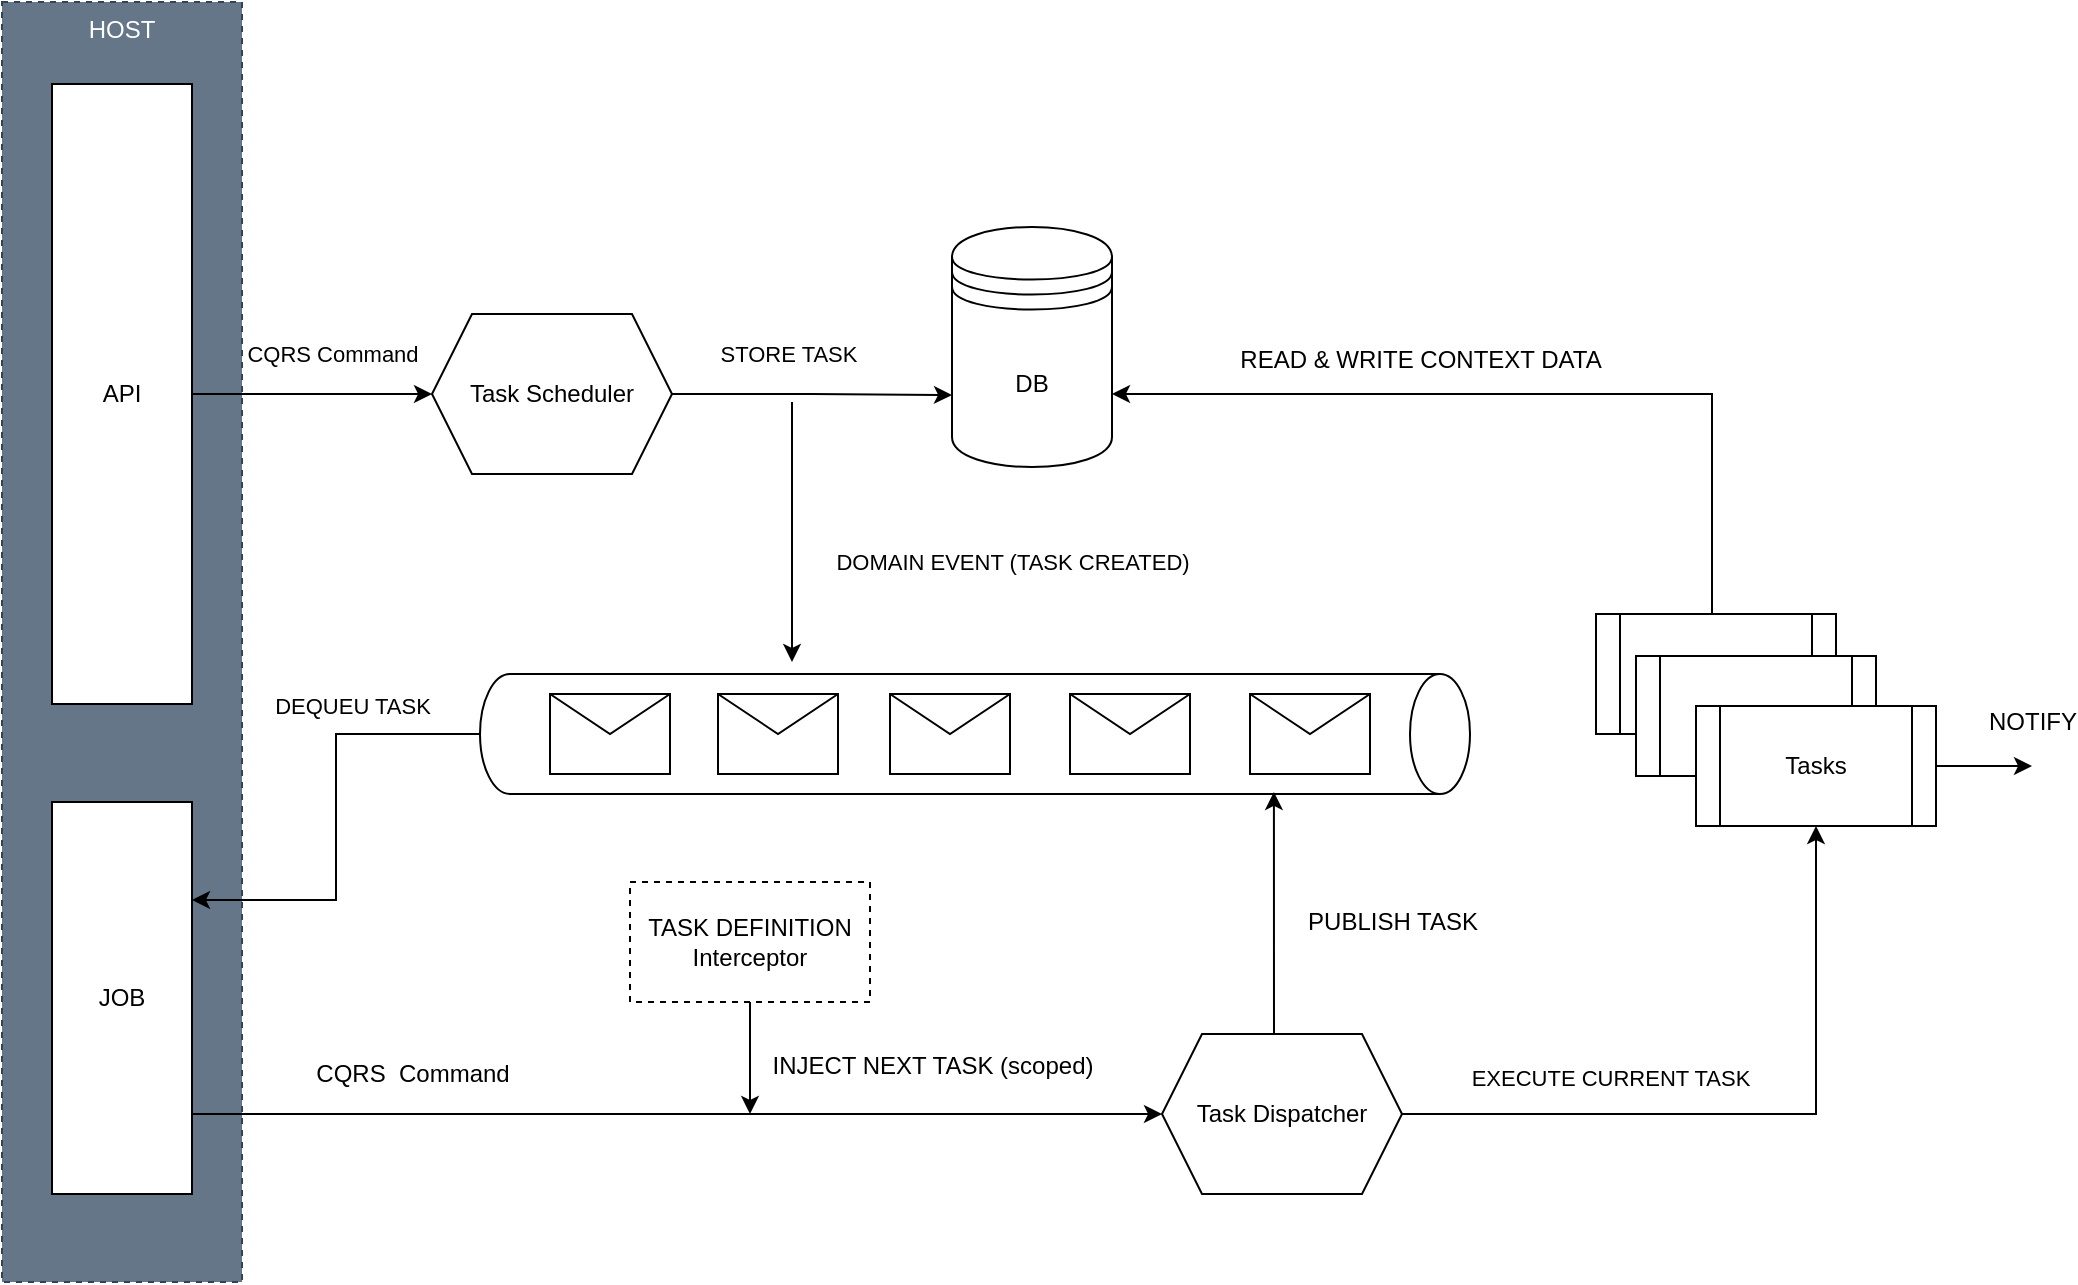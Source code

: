 <mxfile version="21.1.2" type="device" pages="2">
  <diagram id="IKzNyZ5HKRme_kFSyMwN" name="Arch overview">
    <mxGraphModel dx="1050" dy="679" grid="1" gridSize="10" guides="1" tooltips="1" connect="1" arrows="1" fold="1" page="1" pageScale="1" pageWidth="1169" pageHeight="827" math="0" shadow="0">
      <root>
        <mxCell id="0" />
        <mxCell id="1" parent="0" />
        <mxCell id="7R2AokxFrsVpJuRbl_Gq-19" value="HOST" style="rounded=0;whiteSpace=wrap;html=1;dashed=1;verticalAlign=top;fillColor=#647687;strokeColor=#314354;fontColor=#ffffff;" parent="1" vertex="1">
          <mxGeometry x="85" y="40" width="120" height="640" as="geometry" />
        </mxCell>
        <mxCell id="7R2AokxFrsVpJuRbl_Gq-2" value="API" style="rounded=0;whiteSpace=wrap;html=1;" parent="1" vertex="1">
          <mxGeometry x="110" y="81" width="70" height="310" as="geometry" />
        </mxCell>
        <mxCell id="7R2AokxFrsVpJuRbl_Gq-3" value="DB" style="shape=datastore;whiteSpace=wrap;html=1;" parent="1" vertex="1">
          <mxGeometry x="560" y="152.5" width="80" height="120" as="geometry" />
        </mxCell>
        <mxCell id="7R2AokxFrsVpJuRbl_Gq-26" value="CQRS&amp;nbsp; Command" style="edgeStyle=orthogonalEdgeStyle;rounded=0;orthogonalLoop=1;jettySize=auto;html=1;exitX=1;exitY=0.75;exitDx=0;exitDy=0;entryX=0;entryY=0.5;entryDx=0;entryDy=0;fontColor=default;fontSize=12;fillColor=default;" parent="1" source="7R2AokxFrsVpJuRbl_Gq-11" target="7R2AokxFrsVpJuRbl_Gq-25" edge="1">
          <mxGeometry x="-0.52" y="20" relative="1" as="geometry">
            <Array as="points">
              <mxPoint x="180" y="596" />
            </Array>
            <mxPoint as="offset" />
          </mxGeometry>
        </mxCell>
        <mxCell id="7R2AokxFrsVpJuRbl_Gq-11" value="JOB" style="rounded=0;whiteSpace=wrap;html=1;" parent="1" vertex="1">
          <mxGeometry x="110" y="440" width="70" height="196" as="geometry" />
        </mxCell>
        <mxCell id="7R2AokxFrsVpJuRbl_Gq-15" style="edgeStyle=orthogonalEdgeStyle;rounded=0;orthogonalLoop=1;jettySize=auto;html=1;exitX=1;exitY=0.5;exitDx=0;exitDy=0;entryX=0;entryY=0.7;entryDx=0;entryDy=0;" parent="1" source="7R2AokxFrsVpJuRbl_Gq-12" target="7R2AokxFrsVpJuRbl_Gq-3" edge="1">
          <mxGeometry relative="1" as="geometry" />
        </mxCell>
        <mxCell id="7R2AokxFrsVpJuRbl_Gq-16" value="STORE TASK" style="edgeLabel;html=1;align=center;verticalAlign=middle;resizable=0;points=[];" parent="7R2AokxFrsVpJuRbl_Gq-15" vertex="1" connectable="0">
          <mxGeometry x="-0.231" y="3" relative="1" as="geometry">
            <mxPoint x="4" y="-17" as="offset" />
          </mxGeometry>
        </mxCell>
        <mxCell id="7R2AokxFrsVpJuRbl_Gq-17" value="DOMAIN EVENT (TASK CREATED)" style="edgeStyle=orthogonalEdgeStyle;rounded=0;orthogonalLoop=1;jettySize=auto;html=1;" parent="1" edge="1">
          <mxGeometry x="0.231" y="110" relative="1" as="geometry">
            <mxPoint x="480" y="240" as="sourcePoint" />
            <mxPoint x="480" y="370" as="targetPoint" />
            <Array as="points">
              <mxPoint x="480" y="360" />
              <mxPoint x="480" y="360" />
            </Array>
            <mxPoint as="offset" />
          </mxGeometry>
        </mxCell>
        <mxCell id="7R2AokxFrsVpJuRbl_Gq-12" value="Task Scheduler" style="shape=hexagon;perimeter=hexagonPerimeter2;whiteSpace=wrap;html=1;fixedSize=1;" parent="1" vertex="1">
          <mxGeometry x="300" y="196" width="120" height="80" as="geometry" />
        </mxCell>
        <mxCell id="7R2AokxFrsVpJuRbl_Gq-13" value="CQRS Command" style="endArrow=classic;startArrow=none;html=1;rounded=0;entryX=0;entryY=0.5;entryDx=0;entryDy=0;exitX=1;exitY=0.5;exitDx=0;exitDy=0;startFill=0;" parent="1" source="7R2AokxFrsVpJuRbl_Gq-2" target="7R2AokxFrsVpJuRbl_Gq-12" edge="1">
          <mxGeometry x="0.167" y="20" width="50" height="50" relative="1" as="geometry">
            <mxPoint x="230" y="376" as="sourcePoint" />
            <mxPoint x="280" y="326" as="targetPoint" />
            <mxPoint as="offset" />
          </mxGeometry>
        </mxCell>
        <mxCell id="7R2AokxFrsVpJuRbl_Gq-22" value="" style="group" parent="1" vertex="1" connectable="0">
          <mxGeometry x="324" y="376" width="495" height="60" as="geometry" />
        </mxCell>
        <mxCell id="7R2AokxFrsVpJuRbl_Gq-1" value="" style="shape=cylinder3;whiteSpace=wrap;html=1;boundedLbl=1;backgroundOutline=1;size=15;rotation=90;" parent="7R2AokxFrsVpJuRbl_Gq-22" vertex="1">
          <mxGeometry x="217.5" y="-217.5" width="60" height="495" as="geometry" />
        </mxCell>
        <mxCell id="7R2AokxFrsVpJuRbl_Gq-4" value="" style="shape=message;html=1;html=1;outlineConnect=0;labelPosition=center;verticalLabelPosition=bottom;align=center;verticalAlign=top;" parent="7R2AokxFrsVpJuRbl_Gq-22" vertex="1">
          <mxGeometry x="295" y="10" width="60" height="40" as="geometry" />
        </mxCell>
        <mxCell id="7R2AokxFrsVpJuRbl_Gq-5" value="" style="shape=message;html=1;html=1;outlineConnect=0;labelPosition=center;verticalLabelPosition=bottom;align=center;verticalAlign=top;" parent="7R2AokxFrsVpJuRbl_Gq-22" vertex="1">
          <mxGeometry x="385" y="10" width="60" height="40" as="geometry" />
        </mxCell>
        <mxCell id="7R2AokxFrsVpJuRbl_Gq-8" value="" style="shape=message;html=1;html=1;outlineConnect=0;labelPosition=center;verticalLabelPosition=bottom;align=center;verticalAlign=top;" parent="7R2AokxFrsVpJuRbl_Gq-22" vertex="1">
          <mxGeometry x="205" y="10" width="60" height="40" as="geometry" />
        </mxCell>
        <mxCell id="7R2AokxFrsVpJuRbl_Gq-9" value="" style="shape=message;html=1;html=1;outlineConnect=0;labelPosition=center;verticalLabelPosition=bottom;align=center;verticalAlign=top;" parent="7R2AokxFrsVpJuRbl_Gq-22" vertex="1">
          <mxGeometry x="119" y="10" width="60" height="40" as="geometry" />
        </mxCell>
        <mxCell id="7R2AokxFrsVpJuRbl_Gq-10" value="" style="shape=message;html=1;html=1;outlineConnect=0;labelPosition=center;verticalLabelPosition=bottom;align=center;verticalAlign=top;" parent="7R2AokxFrsVpJuRbl_Gq-22" vertex="1">
          <mxGeometry x="35" y="10" width="60" height="40" as="geometry" />
        </mxCell>
        <mxCell id="7R2AokxFrsVpJuRbl_Gq-23" style="rounded=0;orthogonalLoop=1;jettySize=auto;html=1;entryX=1;entryY=0.25;entryDx=0;entryDy=0;fontColor=#000000;edgeStyle=orthogonalEdgeStyle;exitX=0.5;exitY=1;exitDx=0;exitDy=0;exitPerimeter=0;" parent="1" source="7R2AokxFrsVpJuRbl_Gq-1" target="7R2AokxFrsVpJuRbl_Gq-11" edge="1">
          <mxGeometry relative="1" as="geometry">
            <mxPoint x="340" y="406" as="sourcePoint" />
          </mxGeometry>
        </mxCell>
        <mxCell id="7R2AokxFrsVpJuRbl_Gq-24" value="DEQUEU TASK" style="edgeLabel;html=1;align=center;verticalAlign=middle;resizable=0;points=[];fontColor=default;" parent="7R2AokxFrsVpJuRbl_Gq-23" vertex="1" connectable="0">
          <mxGeometry x="0.099" relative="1" as="geometry">
            <mxPoint x="8" y="-67" as="offset" />
          </mxGeometry>
        </mxCell>
        <mxCell id="7R2AokxFrsVpJuRbl_Gq-36" style="edgeStyle=orthogonalEdgeStyle;rounded=0;orthogonalLoop=1;jettySize=auto;html=1;entryX=0.5;entryY=1;entryDx=0;entryDy=0;fontColor=#000000;" parent="1" source="7R2AokxFrsVpJuRbl_Gq-25" target="7R2AokxFrsVpJuRbl_Gq-30" edge="1">
          <mxGeometry relative="1" as="geometry" />
        </mxCell>
        <mxCell id="7R2AokxFrsVpJuRbl_Gq-37" value="EXECUTE CURRENT TASK" style="edgeLabel;html=1;align=center;verticalAlign=middle;resizable=0;points=[];fontColor=default;" parent="7R2AokxFrsVpJuRbl_Gq-36" vertex="1" connectable="0">
          <mxGeometry x="-0.406" relative="1" as="geometry">
            <mxPoint y="-18" as="offset" />
          </mxGeometry>
        </mxCell>
        <mxCell id="7R2AokxFrsVpJuRbl_Gq-38" value="PUBLISH TASK" style="edgeStyle=orthogonalEdgeStyle;rounded=0;orthogonalLoop=1;jettySize=auto;html=1;entryX=0.983;entryY=0.192;entryDx=0;entryDy=0;entryPerimeter=0;fontColor=default;fillColor=default;strokeColor=default;gradientColor=none;fontSize=12;" parent="1" edge="1">
          <mxGeometry x="-0.066" y="-59" relative="1" as="geometry">
            <mxPoint x="722" y="556" as="sourcePoint" />
            <mxPoint x="720.96" y="434.98" as="targetPoint" />
            <Array as="points">
              <mxPoint x="721" y="556" />
            </Array>
            <mxPoint as="offset" />
          </mxGeometry>
        </mxCell>
        <mxCell id="7R2AokxFrsVpJuRbl_Gq-25" value="Task Dispatcher" style="shape=hexagon;perimeter=hexagonPerimeter2;whiteSpace=wrap;html=1;fixedSize=1;" parent="1" vertex="1">
          <mxGeometry x="665" y="556" width="120" height="80" as="geometry" />
        </mxCell>
        <mxCell id="7R2AokxFrsVpJuRbl_Gq-33" value="INJECT NEXT TASK (scoped)" style="edgeStyle=orthogonalEdgeStyle;rounded=0;orthogonalLoop=1;jettySize=auto;html=1;fontColor=default;fillColor=default;strokeColor=default;gradientColor=none;fontSize=12;" parent="1" source="7R2AokxFrsVpJuRbl_Gq-27" edge="1">
          <mxGeometry x="0.071" y="91" relative="1" as="geometry">
            <mxPoint x="459" y="596" as="targetPoint" />
            <mxPoint as="offset" />
          </mxGeometry>
        </mxCell>
        <mxCell id="7R2AokxFrsVpJuRbl_Gq-27" value="TASK DEFINITION&lt;br&gt;Interceptor" style="rounded=0;whiteSpace=wrap;html=1;dashed=1;fontColor=default;fontSize=12;fillColor=default;strokeColor=default;gradientColor=none;labelBackgroundColor=default;" parent="1" vertex="1">
          <mxGeometry x="399" y="480" width="120" height="60" as="geometry" />
        </mxCell>
        <mxCell id="7R2AokxFrsVpJuRbl_Gq-31" value="" style="group;verticalAlign=middle;" parent="1" vertex="1" connectable="0">
          <mxGeometry x="882" y="346" width="170" height="106" as="geometry" />
        </mxCell>
        <mxCell id="7R2AokxFrsVpJuRbl_Gq-28" value="" style="shape=process;whiteSpace=wrap;html=1;backgroundOutline=1;fontColor=#000000;" parent="7R2AokxFrsVpJuRbl_Gq-31" vertex="1">
          <mxGeometry width="120" height="60" as="geometry" />
        </mxCell>
        <mxCell id="7R2AokxFrsVpJuRbl_Gq-29" value="" style="shape=process;whiteSpace=wrap;html=1;backgroundOutline=1;fontColor=#000000;" parent="7R2AokxFrsVpJuRbl_Gq-31" vertex="1">
          <mxGeometry x="20" y="21" width="120" height="60" as="geometry" />
        </mxCell>
        <mxCell id="7R2AokxFrsVpJuRbl_Gq-30" value="Tasks" style="shape=process;whiteSpace=wrap;html=1;backgroundOutline=1;fontColor=default;" parent="7R2AokxFrsVpJuRbl_Gq-31" vertex="1">
          <mxGeometry x="50" y="46" width="120" height="60" as="geometry" />
        </mxCell>
        <mxCell id="7R2AokxFrsVpJuRbl_Gq-39" style="edgeStyle=orthogonalEdgeStyle;rounded=0;orthogonalLoop=1;jettySize=auto;html=1;fontColor=#000000;exitX=0.5;exitY=0;exitDx=0;exitDy=0;" parent="1" source="7R2AokxFrsVpJuRbl_Gq-28" edge="1">
          <mxGeometry relative="1" as="geometry">
            <mxPoint x="960" y="310" as="sourcePoint" />
            <mxPoint x="640" y="236" as="targetPoint" />
            <Array as="points">
              <mxPoint x="940" y="346" />
              <mxPoint x="940" y="236" />
            </Array>
          </mxGeometry>
        </mxCell>
        <mxCell id="7R2AokxFrsVpJuRbl_Gq-40" value="READ &amp;amp; WRITE CONTEXT DATA" style="edgeLabel;html=1;align=center;verticalAlign=middle;resizable=0;points=[];fontColor=default;fontSize=12;fillColor=default;strokeColor=default;" parent="7R2AokxFrsVpJuRbl_Gq-39" vertex="1" connectable="0">
          <mxGeometry x="0.258" y="3" relative="1" as="geometry">
            <mxPoint x="1" y="-20" as="offset" />
          </mxGeometry>
        </mxCell>
        <mxCell id="aDpKQrEeXOQIEs1aRNm3-3" value="NOTIFY" style="edgeStyle=orthogonalEdgeStyle;rounded=0;orthogonalLoop=1;jettySize=auto;html=1;fontColor=default;fontSize=12;fillColor=default;" parent="1" source="7R2AokxFrsVpJuRbl_Gq-30" edge="1">
          <mxGeometry x="1" y="22" relative="1" as="geometry">
            <mxPoint x="1100" y="422" as="targetPoint" />
            <mxPoint as="offset" />
          </mxGeometry>
        </mxCell>
      </root>
    </mxGraphModel>
  </diagram>
  <diagram id="dlOlacrZ8nBu2rUd-X0W" name="Arch Organization">
    <mxGraphModel dx="1050" dy="679" grid="1" gridSize="10" guides="1" tooltips="1" connect="1" arrows="1" fold="1" page="1" pageScale="1" pageWidth="1169" pageHeight="827" math="0" shadow="0">
      <root>
        <mxCell id="0" />
        <mxCell id="InmOG6fIud6biOq_pNNc-12" value="Presentation" parent="0" />
        <mxCell id="InmOG6fIud6biOq_pNNc-13" value="CONTROLLERS&lt;br&gt;SWAGGER" style="shape=or;whiteSpace=wrap;html=1;fontColor=#000000;flipV=0;flipH=1;" parent="InmOG6fIud6biOq_pNNc-12" vertex="1">
          <mxGeometry x="260" y="80" width="310" height="600" as="geometry" />
        </mxCell>
        <mxCell id="1" value="Infrastructure" style="" parent="0" />
        <mxCell id="InmOG6fIud6biOq_pNNc-5" value="" style="group" parent="1" vertex="1" connectable="0">
          <mxGeometry x="260" y="80" width="620" height="600" as="geometry" />
        </mxCell>
        <mxCell id="InmOG6fIud6biOq_pNNc-3" value="REPOSITORIES&lt;br&gt;UNIT OF WORK&lt;br&gt;QUEUE MANAGER&lt;br&gt;WORKER&amp;nbsp;" style="shape=or;whiteSpace=wrap;html=1;fontColor=#000000;" parent="InmOG6fIud6biOq_pNNc-5" vertex="1">
          <mxGeometry x="310" width="310" height="600" as="geometry" />
        </mxCell>
        <mxCell id="InmOG6fIud6biOq_pNNc-10" value="Application" style="" parent="0" />
        <mxCell id="InmOG6fIud6biOq_pNNc-11" value="LOGIC&amp;nbsp;&lt;br&gt;USE CASES&lt;br&gt;HANDLERS&lt;br&gt;MAPPERS&lt;br&gt;VALIDATIONS&lt;br&gt;DTO&#39;s" style="ellipse;whiteSpace=wrap;html=1;aspect=fixed;fontColor=#000000;" parent="InmOG6fIud6biOq_pNNc-10" vertex="1">
          <mxGeometry x="362.5" y="172.5" width="415" height="415" as="geometry" />
        </mxCell>
        <mxCell id="InmOG6fIud6biOq_pNNc-8" value="Domain" style="" parent="0" />
        <mxCell id="InmOG6fIud6biOq_pNNc-9" value="&lt;div&gt;ENTITIES&lt;/div&gt;&lt;div&gt;ABSTRACTIONS&lt;/div&gt;&lt;div&gt;BASE&lt;/div&gt;&lt;div&gt;DOMAIN EVENTS&lt;/div&gt;" style="ellipse;whiteSpace=wrap;html=1;aspect=fixed;fontColor=#000000;" parent="InmOG6fIud6biOq_pNNc-8" vertex="1">
          <mxGeometry x="451.25" y="261.25" width="237.5" height="237.5" as="geometry" />
        </mxCell>
        <mxCell id="InmOG6fIud6biOq_pNNc-15" value="Other" parent="0" />
        <mxCell id="InmOG6fIud6biOq_pNNc-16" value="BASED ON CLEAN ARCHITECTURE AND DDD PATTERN" style="text;html=1;align=center;verticalAlign=middle;resizable=0;points=[];autosize=1;strokeColor=none;fillColor=none;fontColor=#000000;fontStyle=1" parent="InmOG6fIud6biOq_pNNc-15" vertex="1">
          <mxGeometry x="390" y="730" width="350" height="30" as="geometry" />
        </mxCell>
      </root>
    </mxGraphModel>
  </diagram>
</mxfile>
